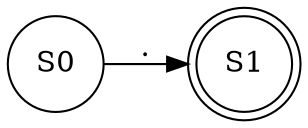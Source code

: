 digraph finite_state_machine {
	rankdir=LR;
node [shape = doublecircle]; S1;
node [shape = circle];
S0->S1 [label = "."]; 
}